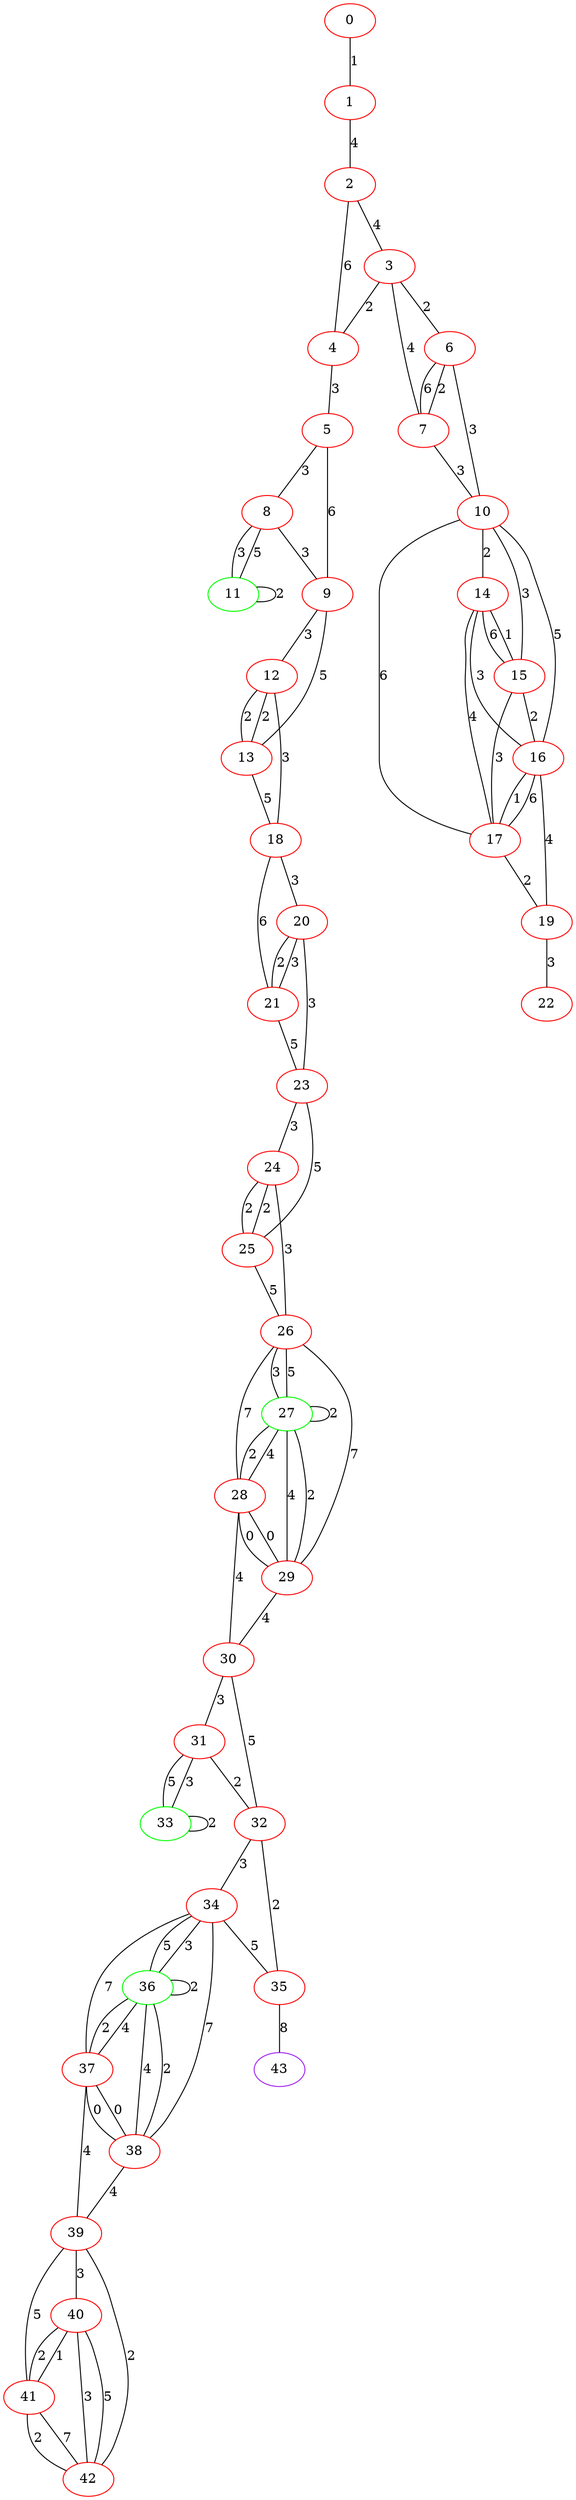 graph "" {
0 [color=red, weight=1];
1 [color=red, weight=1];
2 [color=red, weight=1];
3 [color=red, weight=1];
4 [color=red, weight=1];
5 [color=red, weight=1];
6 [color=red, weight=1];
7 [color=red, weight=1];
8 [color=red, weight=1];
9 [color=red, weight=1];
10 [color=red, weight=1];
11 [color=green, weight=2];
12 [color=red, weight=1];
13 [color=red, weight=1];
14 [color=red, weight=1];
15 [color=red, weight=1];
16 [color=red, weight=1];
17 [color=red, weight=1];
18 [color=red, weight=1];
19 [color=red, weight=1];
20 [color=red, weight=1];
21 [color=red, weight=1];
22 [color=red, weight=1];
23 [color=red, weight=1];
24 [color=red, weight=1];
25 [color=red, weight=1];
26 [color=red, weight=1];
27 [color=green, weight=2];
28 [color=red, weight=1];
29 [color=red, weight=1];
30 [color=red, weight=1];
31 [color=red, weight=1];
32 [color=red, weight=1];
33 [color=green, weight=2];
34 [color=red, weight=1];
35 [color=red, weight=1];
36 [color=green, weight=2];
37 [color=red, weight=1];
38 [color=red, weight=1];
39 [color=red, weight=1];
40 [color=red, weight=1];
41 [color=red, weight=1];
42 [color=red, weight=1];
43 [color=purple, weight=4];
0 -- 1  [key=0, label=1];
1 -- 2  [key=0, label=4];
2 -- 3  [key=0, label=4];
2 -- 4  [key=0, label=6];
3 -- 4  [key=0, label=2];
3 -- 6  [key=0, label=2];
3 -- 7  [key=0, label=4];
4 -- 5  [key=0, label=3];
5 -- 8  [key=0, label=3];
5 -- 9  [key=0, label=6];
6 -- 10  [key=0, label=3];
6 -- 7  [key=0, label=2];
6 -- 7  [key=1, label=6];
7 -- 10  [key=0, label=3];
8 -- 9  [key=0, label=3];
8 -- 11  [key=0, label=3];
8 -- 11  [key=1, label=5];
9 -- 12  [key=0, label=3];
9 -- 13  [key=0, label=5];
10 -- 14  [key=0, label=2];
10 -- 15  [key=0, label=3];
10 -- 16  [key=0, label=5];
10 -- 17  [key=0, label=6];
11 -- 11  [key=0, label=2];
12 -- 18  [key=0, label=3];
12 -- 13  [key=0, label=2];
12 -- 13  [key=1, label=2];
13 -- 18  [key=0, label=5];
14 -- 16  [key=0, label=3];
14 -- 17  [key=0, label=4];
14 -- 15  [key=0, label=6];
14 -- 15  [key=1, label=1];
15 -- 16  [key=0, label=2];
15 -- 17  [key=0, label=3];
16 -- 17  [key=0, label=6];
16 -- 17  [key=1, label=1];
16 -- 19  [key=0, label=4];
17 -- 19  [key=0, label=2];
18 -- 20  [key=0, label=3];
18 -- 21  [key=0, label=6];
19 -- 22  [key=0, label=3];
20 -- 21  [key=0, label=2];
20 -- 21  [key=1, label=3];
20 -- 23  [key=0, label=3];
21 -- 23  [key=0, label=5];
23 -- 24  [key=0, label=3];
23 -- 25  [key=0, label=5];
24 -- 25  [key=0, label=2];
24 -- 25  [key=1, label=2];
24 -- 26  [key=0, label=3];
25 -- 26  [key=0, label=5];
26 -- 27  [key=0, label=3];
26 -- 27  [key=1, label=5];
26 -- 28  [key=0, label=7];
26 -- 29  [key=0, label=7];
27 -- 27  [key=0, label=2];
27 -- 28  [key=0, label=4];
27 -- 28  [key=1, label=2];
27 -- 29  [key=0, label=4];
27 -- 29  [key=1, label=2];
28 -- 29  [key=0, label=0];
28 -- 29  [key=1, label=0];
28 -- 30  [key=0, label=4];
29 -- 30  [key=0, label=4];
30 -- 32  [key=0, label=5];
30 -- 31  [key=0, label=3];
31 -- 32  [key=0, label=2];
31 -- 33  [key=0, label=3];
31 -- 33  [key=1, label=5];
32 -- 34  [key=0, label=3];
32 -- 35  [key=0, label=2];
33 -- 33  [key=0, label=2];
34 -- 35  [key=0, label=5];
34 -- 36  [key=0, label=3];
34 -- 36  [key=1, label=5];
34 -- 37  [key=0, label=7];
34 -- 38  [key=0, label=7];
35 -- 43  [key=0, label=8];
36 -- 36  [key=0, label=2];
36 -- 37  [key=0, label=4];
36 -- 37  [key=1, label=2];
36 -- 38  [key=0, label=4];
36 -- 38  [key=1, label=2];
37 -- 38  [key=0, label=0];
37 -- 38  [key=1, label=0];
37 -- 39  [key=0, label=4];
38 -- 39  [key=0, label=4];
39 -- 40  [key=0, label=3];
39 -- 41  [key=0, label=5];
39 -- 42  [key=0, label=2];
40 -- 41  [key=0, label=1];
40 -- 41  [key=1, label=2];
40 -- 42  [key=0, label=3];
40 -- 42  [key=1, label=5];
41 -- 42  [key=0, label=2];
41 -- 42  [key=1, label=7];
}
